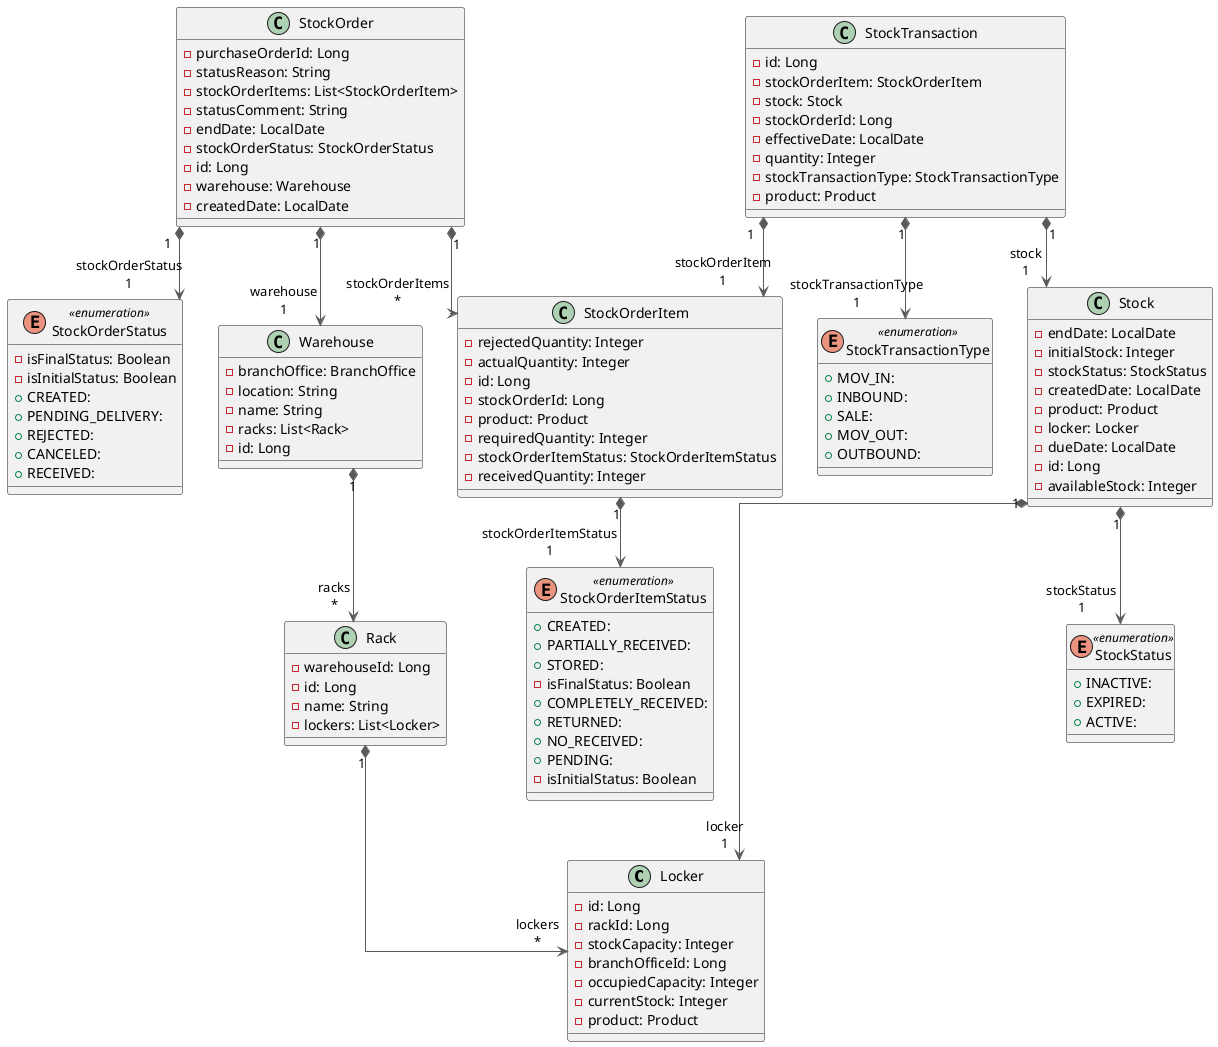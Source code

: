 @startuml

top to bottom direction
skinparam linetype ortho

class Locker {
  - id: Long
  - rackId: Long
  - stockCapacity: Integer
  - branchOfficeId: Long
  - occupiedCapacity: Integer
  - currentStock: Integer
  - product: Product
}
class Rack {
  - warehouseId: Long
  - id: Long
  - name: String
  - lockers: List<Locker>
}
class Stock {
  - endDate: LocalDate
  - initialStock: Integer
  - stockStatus: StockStatus
  - createdDate: LocalDate
  - product: Product
  - locker: Locker
  - dueDate: LocalDate
  - id: Long
  - availableStock: Integer
}
class StockOrder {
  - purchaseOrderId: Long
  - statusReason: String
  - stockOrderItems: List<StockOrderItem>
  - statusComment: String
  - endDate: LocalDate
  - stockOrderStatus: StockOrderStatus
  - id: Long
  - warehouse: Warehouse
  - createdDate: LocalDate
}
class StockOrderItem {
  - rejectedQuantity: Integer
  - actualQuantity: Integer
  - id: Long
  - stockOrderId: Long
  - product: Product
  - requiredQuantity: Integer
  - stockOrderItemStatus: StockOrderItemStatus
  - receivedQuantity: Integer
}
enum StockOrderItemStatus << enumeration >> {
  + CREATED:
  + PARTIALLY_RECEIVED:
  + STORED:
  - isFinalStatus: Boolean
  + COMPLETELY_RECEIVED:
  + RETURNED:
  + NO_RECEIVED:
  + PENDING:
  - isInitialStatus: Boolean
}
enum StockOrderStatus << enumeration >> {
  - isFinalStatus: Boolean
  - isInitialStatus: Boolean
  + CREATED:
  + PENDING_DELIVERY:
  + REJECTED:
  + CANCELED:
  + RECEIVED:
}
enum StockStatus << enumeration >> {
  + INACTIVE:
  + EXPIRED:
  + ACTIVE:
}
class StockTransaction {
  - id: Long
  - stockOrderItem: StockOrderItem
  - stock: Stock
  - stockOrderId: Long
  - effectiveDate: LocalDate
  - quantity: Integer
  - stockTransactionType: StockTransactionType
  - product: Product
}
enum StockTransactionType << enumeration >> {
  + MOV_IN:
  + INBOUND:
  + SALE:
  + MOV_OUT:
  + OUTBOUND:
}
class Warehouse {
  - branchOffice: BranchOffice
  - location: String
  - name: String
  - racks: List<Rack>
  - id: Long
}

Rack                 "1" *-[#595959,plain]-> "lockers\n*" Locker
Stock                "1" *-[#595959,plain]-> "locker\n1" Locker
Stock                "1" *-[#595959,plain]-> "stockStatus\n1" StockStatus
StockOrder           "1" *-[#595959,plain]-> "stockOrderItems\n*" StockOrderItem
StockOrder           "1" *-[#595959,plain]-> "stockOrderStatus\n1" StockOrderStatus
StockOrder           "1" *-[#595959,plain]-> "warehouse\n1" Warehouse
StockOrderItem       "1" *-[#595959,plain]-> "stockOrderItemStatus\n1" StockOrderItemStatus
StockTransaction     "1" *-[#595959,plain]-> "stock\n1" Stock
StockTransaction     "1" *-[#595959,plain]-> "stockOrderItem\n1" StockOrderItem
StockTransaction     "1" *-[#595959,plain]-> "stockTransactionType\n1" StockTransactionType
Warehouse            "1" *-[#595959,plain]-> "racks\n*" Rack
@enduml

